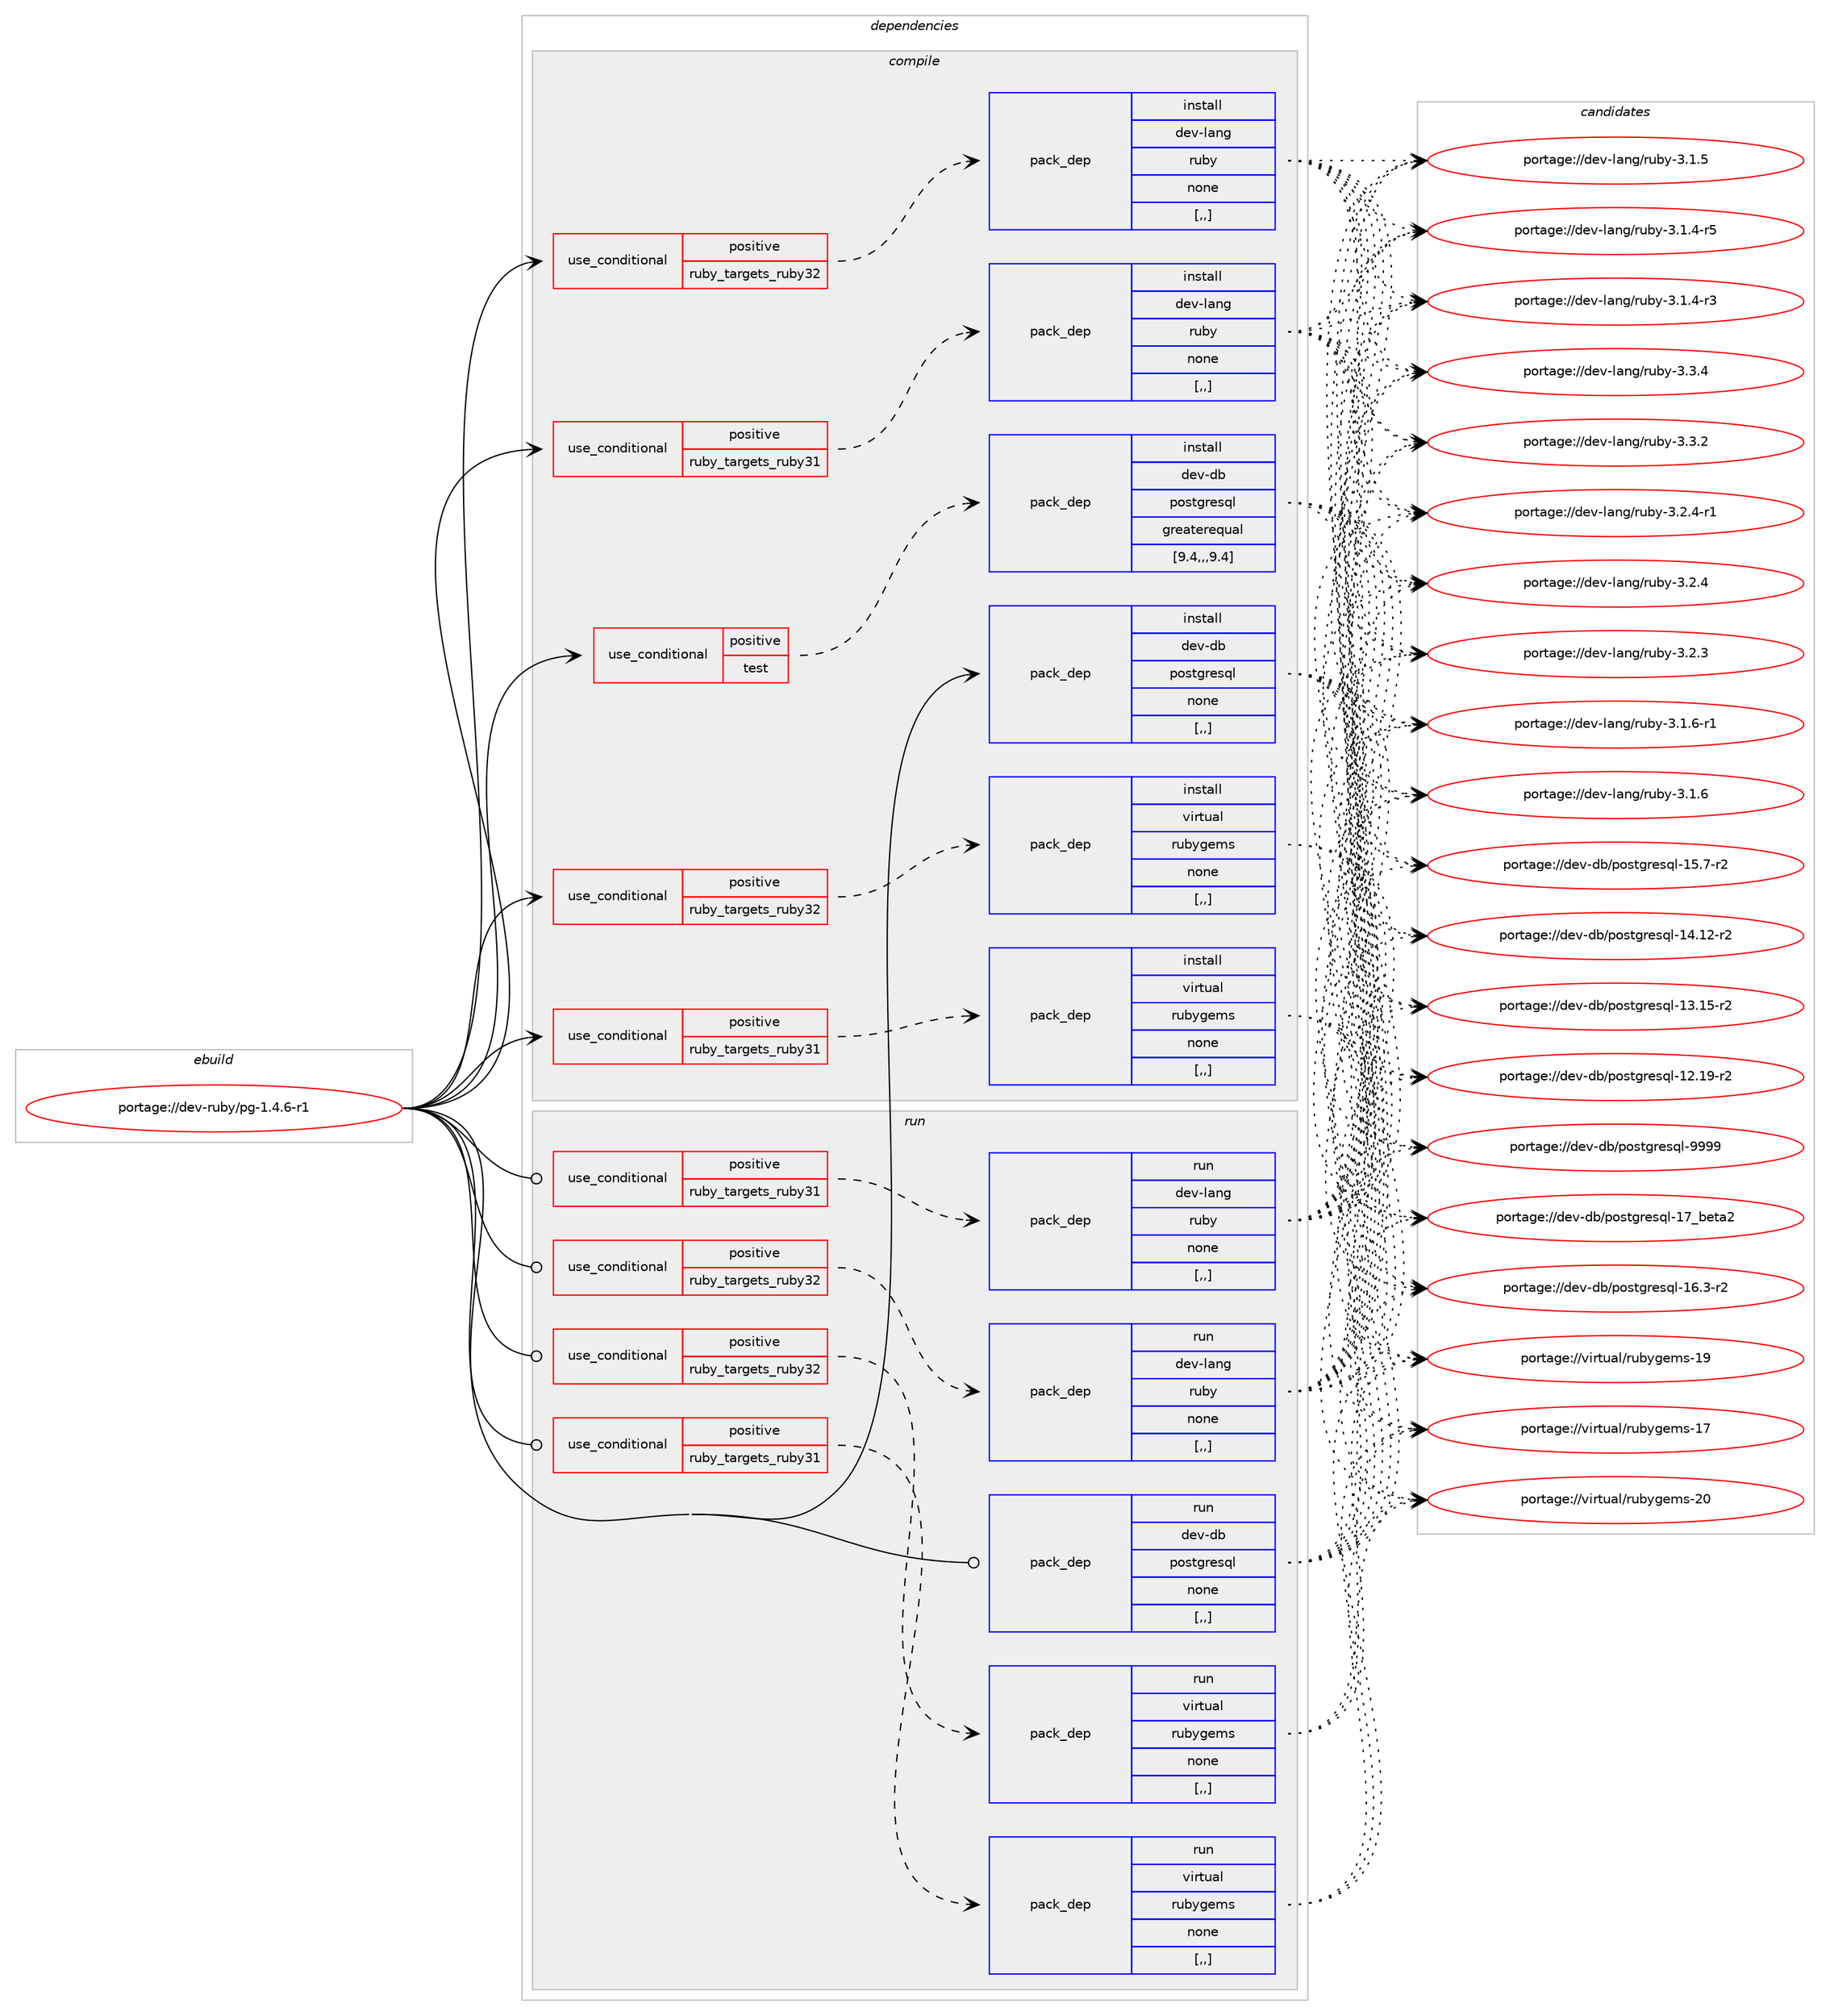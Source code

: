 digraph prolog {

# *************
# Graph options
# *************

newrank=true;
concentrate=true;
compound=true;
graph [rankdir=LR,fontname=Helvetica,fontsize=10,ranksep=1.5];#, ranksep=2.5, nodesep=0.2];
edge  [arrowhead=vee];
node  [fontname=Helvetica,fontsize=10];

# **********
# The ebuild
# **********

subgraph cluster_leftcol {
color=gray;
label=<<i>ebuild</i>>;
id [label="portage://dev-ruby/pg-1.4.6-r1", color=red, width=4, href="../dev-ruby/pg-1.4.6-r1.svg"];
}

# ****************
# The dependencies
# ****************

subgraph cluster_midcol {
color=gray;
label=<<i>dependencies</i>>;
subgraph cluster_compile {
fillcolor="#eeeeee";
style=filled;
label=<<i>compile</i>>;
subgraph cond52427 {
dependency193768 [label=<<TABLE BORDER="0" CELLBORDER="1" CELLSPACING="0" CELLPADDING="4"><TR><TD ROWSPAN="3" CELLPADDING="10">use_conditional</TD></TR><TR><TD>positive</TD></TR><TR><TD>ruby_targets_ruby31</TD></TR></TABLE>>, shape=none, color=red];
subgraph pack139986 {
dependency193769 [label=<<TABLE BORDER="0" CELLBORDER="1" CELLSPACING="0" CELLPADDING="4" WIDTH="220"><TR><TD ROWSPAN="6" CELLPADDING="30">pack_dep</TD></TR><TR><TD WIDTH="110">install</TD></TR><TR><TD>dev-lang</TD></TR><TR><TD>ruby</TD></TR><TR><TD>none</TD></TR><TR><TD>[,,]</TD></TR></TABLE>>, shape=none, color=blue];
}
dependency193768:e -> dependency193769:w [weight=20,style="dashed",arrowhead="vee"];
}
id:e -> dependency193768:w [weight=20,style="solid",arrowhead="vee"];
subgraph cond52428 {
dependency193770 [label=<<TABLE BORDER="0" CELLBORDER="1" CELLSPACING="0" CELLPADDING="4"><TR><TD ROWSPAN="3" CELLPADDING="10">use_conditional</TD></TR><TR><TD>positive</TD></TR><TR><TD>ruby_targets_ruby31</TD></TR></TABLE>>, shape=none, color=red];
subgraph pack139987 {
dependency193771 [label=<<TABLE BORDER="0" CELLBORDER="1" CELLSPACING="0" CELLPADDING="4" WIDTH="220"><TR><TD ROWSPAN="6" CELLPADDING="30">pack_dep</TD></TR><TR><TD WIDTH="110">install</TD></TR><TR><TD>virtual</TD></TR><TR><TD>rubygems</TD></TR><TR><TD>none</TD></TR><TR><TD>[,,]</TD></TR></TABLE>>, shape=none, color=blue];
}
dependency193770:e -> dependency193771:w [weight=20,style="dashed",arrowhead="vee"];
}
id:e -> dependency193770:w [weight=20,style="solid",arrowhead="vee"];
subgraph cond52429 {
dependency193772 [label=<<TABLE BORDER="0" CELLBORDER="1" CELLSPACING="0" CELLPADDING="4"><TR><TD ROWSPAN="3" CELLPADDING="10">use_conditional</TD></TR><TR><TD>positive</TD></TR><TR><TD>ruby_targets_ruby32</TD></TR></TABLE>>, shape=none, color=red];
subgraph pack139988 {
dependency193773 [label=<<TABLE BORDER="0" CELLBORDER="1" CELLSPACING="0" CELLPADDING="4" WIDTH="220"><TR><TD ROWSPAN="6" CELLPADDING="30">pack_dep</TD></TR><TR><TD WIDTH="110">install</TD></TR><TR><TD>dev-lang</TD></TR><TR><TD>ruby</TD></TR><TR><TD>none</TD></TR><TR><TD>[,,]</TD></TR></TABLE>>, shape=none, color=blue];
}
dependency193772:e -> dependency193773:w [weight=20,style="dashed",arrowhead="vee"];
}
id:e -> dependency193772:w [weight=20,style="solid",arrowhead="vee"];
subgraph cond52430 {
dependency193774 [label=<<TABLE BORDER="0" CELLBORDER="1" CELLSPACING="0" CELLPADDING="4"><TR><TD ROWSPAN="3" CELLPADDING="10">use_conditional</TD></TR><TR><TD>positive</TD></TR><TR><TD>ruby_targets_ruby32</TD></TR></TABLE>>, shape=none, color=red];
subgraph pack139989 {
dependency193775 [label=<<TABLE BORDER="0" CELLBORDER="1" CELLSPACING="0" CELLPADDING="4" WIDTH="220"><TR><TD ROWSPAN="6" CELLPADDING="30">pack_dep</TD></TR><TR><TD WIDTH="110">install</TD></TR><TR><TD>virtual</TD></TR><TR><TD>rubygems</TD></TR><TR><TD>none</TD></TR><TR><TD>[,,]</TD></TR></TABLE>>, shape=none, color=blue];
}
dependency193774:e -> dependency193775:w [weight=20,style="dashed",arrowhead="vee"];
}
id:e -> dependency193774:w [weight=20,style="solid",arrowhead="vee"];
subgraph cond52431 {
dependency193776 [label=<<TABLE BORDER="0" CELLBORDER="1" CELLSPACING="0" CELLPADDING="4"><TR><TD ROWSPAN="3" CELLPADDING="10">use_conditional</TD></TR><TR><TD>positive</TD></TR><TR><TD>test</TD></TR></TABLE>>, shape=none, color=red];
subgraph pack139990 {
dependency193777 [label=<<TABLE BORDER="0" CELLBORDER="1" CELLSPACING="0" CELLPADDING="4" WIDTH="220"><TR><TD ROWSPAN="6" CELLPADDING="30">pack_dep</TD></TR><TR><TD WIDTH="110">install</TD></TR><TR><TD>dev-db</TD></TR><TR><TD>postgresql</TD></TR><TR><TD>greaterequal</TD></TR><TR><TD>[9.4,,,9.4]</TD></TR></TABLE>>, shape=none, color=blue];
}
dependency193776:e -> dependency193777:w [weight=20,style="dashed",arrowhead="vee"];
}
id:e -> dependency193776:w [weight=20,style="solid",arrowhead="vee"];
subgraph pack139991 {
dependency193778 [label=<<TABLE BORDER="0" CELLBORDER="1" CELLSPACING="0" CELLPADDING="4" WIDTH="220"><TR><TD ROWSPAN="6" CELLPADDING="30">pack_dep</TD></TR><TR><TD WIDTH="110">install</TD></TR><TR><TD>dev-db</TD></TR><TR><TD>postgresql</TD></TR><TR><TD>none</TD></TR><TR><TD>[,,]</TD></TR></TABLE>>, shape=none, color=blue];
}
id:e -> dependency193778:w [weight=20,style="solid",arrowhead="vee"];
}
subgraph cluster_compileandrun {
fillcolor="#eeeeee";
style=filled;
label=<<i>compile and run</i>>;
}
subgraph cluster_run {
fillcolor="#eeeeee";
style=filled;
label=<<i>run</i>>;
subgraph cond52432 {
dependency193779 [label=<<TABLE BORDER="0" CELLBORDER="1" CELLSPACING="0" CELLPADDING="4"><TR><TD ROWSPAN="3" CELLPADDING="10">use_conditional</TD></TR><TR><TD>positive</TD></TR><TR><TD>ruby_targets_ruby31</TD></TR></TABLE>>, shape=none, color=red];
subgraph pack139992 {
dependency193780 [label=<<TABLE BORDER="0" CELLBORDER="1" CELLSPACING="0" CELLPADDING="4" WIDTH="220"><TR><TD ROWSPAN="6" CELLPADDING="30">pack_dep</TD></TR><TR><TD WIDTH="110">run</TD></TR><TR><TD>dev-lang</TD></TR><TR><TD>ruby</TD></TR><TR><TD>none</TD></TR><TR><TD>[,,]</TD></TR></TABLE>>, shape=none, color=blue];
}
dependency193779:e -> dependency193780:w [weight=20,style="dashed",arrowhead="vee"];
}
id:e -> dependency193779:w [weight=20,style="solid",arrowhead="odot"];
subgraph cond52433 {
dependency193781 [label=<<TABLE BORDER="0" CELLBORDER="1" CELLSPACING="0" CELLPADDING="4"><TR><TD ROWSPAN="3" CELLPADDING="10">use_conditional</TD></TR><TR><TD>positive</TD></TR><TR><TD>ruby_targets_ruby31</TD></TR></TABLE>>, shape=none, color=red];
subgraph pack139993 {
dependency193782 [label=<<TABLE BORDER="0" CELLBORDER="1" CELLSPACING="0" CELLPADDING="4" WIDTH="220"><TR><TD ROWSPAN="6" CELLPADDING="30">pack_dep</TD></TR><TR><TD WIDTH="110">run</TD></TR><TR><TD>virtual</TD></TR><TR><TD>rubygems</TD></TR><TR><TD>none</TD></TR><TR><TD>[,,]</TD></TR></TABLE>>, shape=none, color=blue];
}
dependency193781:e -> dependency193782:w [weight=20,style="dashed",arrowhead="vee"];
}
id:e -> dependency193781:w [weight=20,style="solid",arrowhead="odot"];
subgraph cond52434 {
dependency193783 [label=<<TABLE BORDER="0" CELLBORDER="1" CELLSPACING="0" CELLPADDING="4"><TR><TD ROWSPAN="3" CELLPADDING="10">use_conditional</TD></TR><TR><TD>positive</TD></TR><TR><TD>ruby_targets_ruby32</TD></TR></TABLE>>, shape=none, color=red];
subgraph pack139994 {
dependency193784 [label=<<TABLE BORDER="0" CELLBORDER="1" CELLSPACING="0" CELLPADDING="4" WIDTH="220"><TR><TD ROWSPAN="6" CELLPADDING="30">pack_dep</TD></TR><TR><TD WIDTH="110">run</TD></TR><TR><TD>dev-lang</TD></TR><TR><TD>ruby</TD></TR><TR><TD>none</TD></TR><TR><TD>[,,]</TD></TR></TABLE>>, shape=none, color=blue];
}
dependency193783:e -> dependency193784:w [weight=20,style="dashed",arrowhead="vee"];
}
id:e -> dependency193783:w [weight=20,style="solid",arrowhead="odot"];
subgraph cond52435 {
dependency193785 [label=<<TABLE BORDER="0" CELLBORDER="1" CELLSPACING="0" CELLPADDING="4"><TR><TD ROWSPAN="3" CELLPADDING="10">use_conditional</TD></TR><TR><TD>positive</TD></TR><TR><TD>ruby_targets_ruby32</TD></TR></TABLE>>, shape=none, color=red];
subgraph pack139995 {
dependency193786 [label=<<TABLE BORDER="0" CELLBORDER="1" CELLSPACING="0" CELLPADDING="4" WIDTH="220"><TR><TD ROWSPAN="6" CELLPADDING="30">pack_dep</TD></TR><TR><TD WIDTH="110">run</TD></TR><TR><TD>virtual</TD></TR><TR><TD>rubygems</TD></TR><TR><TD>none</TD></TR><TR><TD>[,,]</TD></TR></TABLE>>, shape=none, color=blue];
}
dependency193785:e -> dependency193786:w [weight=20,style="dashed",arrowhead="vee"];
}
id:e -> dependency193785:w [weight=20,style="solid",arrowhead="odot"];
subgraph pack139996 {
dependency193787 [label=<<TABLE BORDER="0" CELLBORDER="1" CELLSPACING="0" CELLPADDING="4" WIDTH="220"><TR><TD ROWSPAN="6" CELLPADDING="30">pack_dep</TD></TR><TR><TD WIDTH="110">run</TD></TR><TR><TD>dev-db</TD></TR><TR><TD>postgresql</TD></TR><TR><TD>none</TD></TR><TR><TD>[,,]</TD></TR></TABLE>>, shape=none, color=blue];
}
id:e -> dependency193787:w [weight=20,style="solid",arrowhead="odot"];
}
}

# **************
# The candidates
# **************

subgraph cluster_choices {
rank=same;
color=gray;
label=<<i>candidates</i>>;

subgraph choice139986 {
color=black;
nodesep=1;
choice10010111845108971101034711411798121455146514652 [label="portage://dev-lang/ruby-3.3.4", color=red, width=4,href="../dev-lang/ruby-3.3.4.svg"];
choice10010111845108971101034711411798121455146514650 [label="portage://dev-lang/ruby-3.3.2", color=red, width=4,href="../dev-lang/ruby-3.3.2.svg"];
choice100101118451089711010347114117981214551465046524511449 [label="portage://dev-lang/ruby-3.2.4-r1", color=red, width=4,href="../dev-lang/ruby-3.2.4-r1.svg"];
choice10010111845108971101034711411798121455146504652 [label="portage://dev-lang/ruby-3.2.4", color=red, width=4,href="../dev-lang/ruby-3.2.4.svg"];
choice10010111845108971101034711411798121455146504651 [label="portage://dev-lang/ruby-3.2.3", color=red, width=4,href="../dev-lang/ruby-3.2.3.svg"];
choice100101118451089711010347114117981214551464946544511449 [label="portage://dev-lang/ruby-3.1.6-r1", color=red, width=4,href="../dev-lang/ruby-3.1.6-r1.svg"];
choice10010111845108971101034711411798121455146494654 [label="portage://dev-lang/ruby-3.1.6", color=red, width=4,href="../dev-lang/ruby-3.1.6.svg"];
choice10010111845108971101034711411798121455146494653 [label="portage://dev-lang/ruby-3.1.5", color=red, width=4,href="../dev-lang/ruby-3.1.5.svg"];
choice100101118451089711010347114117981214551464946524511453 [label="portage://dev-lang/ruby-3.1.4-r5", color=red, width=4,href="../dev-lang/ruby-3.1.4-r5.svg"];
choice100101118451089711010347114117981214551464946524511451 [label="portage://dev-lang/ruby-3.1.4-r3", color=red, width=4,href="../dev-lang/ruby-3.1.4-r3.svg"];
dependency193769:e -> choice10010111845108971101034711411798121455146514652:w [style=dotted,weight="100"];
dependency193769:e -> choice10010111845108971101034711411798121455146514650:w [style=dotted,weight="100"];
dependency193769:e -> choice100101118451089711010347114117981214551465046524511449:w [style=dotted,weight="100"];
dependency193769:e -> choice10010111845108971101034711411798121455146504652:w [style=dotted,weight="100"];
dependency193769:e -> choice10010111845108971101034711411798121455146504651:w [style=dotted,weight="100"];
dependency193769:e -> choice100101118451089711010347114117981214551464946544511449:w [style=dotted,weight="100"];
dependency193769:e -> choice10010111845108971101034711411798121455146494654:w [style=dotted,weight="100"];
dependency193769:e -> choice10010111845108971101034711411798121455146494653:w [style=dotted,weight="100"];
dependency193769:e -> choice100101118451089711010347114117981214551464946524511453:w [style=dotted,weight="100"];
dependency193769:e -> choice100101118451089711010347114117981214551464946524511451:w [style=dotted,weight="100"];
}
subgraph choice139987 {
color=black;
nodesep=1;
choice118105114116117971084711411798121103101109115455048 [label="portage://virtual/rubygems-20", color=red, width=4,href="../virtual/rubygems-20.svg"];
choice118105114116117971084711411798121103101109115454957 [label="portage://virtual/rubygems-19", color=red, width=4,href="../virtual/rubygems-19.svg"];
choice118105114116117971084711411798121103101109115454955 [label="portage://virtual/rubygems-17", color=red, width=4,href="../virtual/rubygems-17.svg"];
dependency193771:e -> choice118105114116117971084711411798121103101109115455048:w [style=dotted,weight="100"];
dependency193771:e -> choice118105114116117971084711411798121103101109115454957:w [style=dotted,weight="100"];
dependency193771:e -> choice118105114116117971084711411798121103101109115454955:w [style=dotted,weight="100"];
}
subgraph choice139988 {
color=black;
nodesep=1;
choice10010111845108971101034711411798121455146514652 [label="portage://dev-lang/ruby-3.3.4", color=red, width=4,href="../dev-lang/ruby-3.3.4.svg"];
choice10010111845108971101034711411798121455146514650 [label="portage://dev-lang/ruby-3.3.2", color=red, width=4,href="../dev-lang/ruby-3.3.2.svg"];
choice100101118451089711010347114117981214551465046524511449 [label="portage://dev-lang/ruby-3.2.4-r1", color=red, width=4,href="../dev-lang/ruby-3.2.4-r1.svg"];
choice10010111845108971101034711411798121455146504652 [label="portage://dev-lang/ruby-3.2.4", color=red, width=4,href="../dev-lang/ruby-3.2.4.svg"];
choice10010111845108971101034711411798121455146504651 [label="portage://dev-lang/ruby-3.2.3", color=red, width=4,href="../dev-lang/ruby-3.2.3.svg"];
choice100101118451089711010347114117981214551464946544511449 [label="portage://dev-lang/ruby-3.1.6-r1", color=red, width=4,href="../dev-lang/ruby-3.1.6-r1.svg"];
choice10010111845108971101034711411798121455146494654 [label="portage://dev-lang/ruby-3.1.6", color=red, width=4,href="../dev-lang/ruby-3.1.6.svg"];
choice10010111845108971101034711411798121455146494653 [label="portage://dev-lang/ruby-3.1.5", color=red, width=4,href="../dev-lang/ruby-3.1.5.svg"];
choice100101118451089711010347114117981214551464946524511453 [label="portage://dev-lang/ruby-3.1.4-r5", color=red, width=4,href="../dev-lang/ruby-3.1.4-r5.svg"];
choice100101118451089711010347114117981214551464946524511451 [label="portage://dev-lang/ruby-3.1.4-r3", color=red, width=4,href="../dev-lang/ruby-3.1.4-r3.svg"];
dependency193773:e -> choice10010111845108971101034711411798121455146514652:w [style=dotted,weight="100"];
dependency193773:e -> choice10010111845108971101034711411798121455146514650:w [style=dotted,weight="100"];
dependency193773:e -> choice100101118451089711010347114117981214551465046524511449:w [style=dotted,weight="100"];
dependency193773:e -> choice10010111845108971101034711411798121455146504652:w [style=dotted,weight="100"];
dependency193773:e -> choice10010111845108971101034711411798121455146504651:w [style=dotted,weight="100"];
dependency193773:e -> choice100101118451089711010347114117981214551464946544511449:w [style=dotted,weight="100"];
dependency193773:e -> choice10010111845108971101034711411798121455146494654:w [style=dotted,weight="100"];
dependency193773:e -> choice10010111845108971101034711411798121455146494653:w [style=dotted,weight="100"];
dependency193773:e -> choice100101118451089711010347114117981214551464946524511453:w [style=dotted,weight="100"];
dependency193773:e -> choice100101118451089711010347114117981214551464946524511451:w [style=dotted,weight="100"];
}
subgraph choice139989 {
color=black;
nodesep=1;
choice118105114116117971084711411798121103101109115455048 [label="portage://virtual/rubygems-20", color=red, width=4,href="../virtual/rubygems-20.svg"];
choice118105114116117971084711411798121103101109115454957 [label="portage://virtual/rubygems-19", color=red, width=4,href="../virtual/rubygems-19.svg"];
choice118105114116117971084711411798121103101109115454955 [label="portage://virtual/rubygems-17", color=red, width=4,href="../virtual/rubygems-17.svg"];
dependency193775:e -> choice118105114116117971084711411798121103101109115455048:w [style=dotted,weight="100"];
dependency193775:e -> choice118105114116117971084711411798121103101109115454957:w [style=dotted,weight="100"];
dependency193775:e -> choice118105114116117971084711411798121103101109115454955:w [style=dotted,weight="100"];
}
subgraph choice139990 {
color=black;
nodesep=1;
choice1001011184510098471121111151161031141011151131084557575757 [label="portage://dev-db/postgresql-9999", color=red, width=4,href="../dev-db/postgresql-9999.svg"];
choice10010111845100984711211111511610311410111511310845495595981011169750 [label="portage://dev-db/postgresql-17_beta2", color=red, width=4,href="../dev-db/postgresql-17_beta2.svg"];
choice10010111845100984711211111511610311410111511310845495446514511450 [label="portage://dev-db/postgresql-16.3-r2", color=red, width=4,href="../dev-db/postgresql-16.3-r2.svg"];
choice10010111845100984711211111511610311410111511310845495346554511450 [label="portage://dev-db/postgresql-15.7-r2", color=red, width=4,href="../dev-db/postgresql-15.7-r2.svg"];
choice1001011184510098471121111151161031141011151131084549524649504511450 [label="portage://dev-db/postgresql-14.12-r2", color=red, width=4,href="../dev-db/postgresql-14.12-r2.svg"];
choice1001011184510098471121111151161031141011151131084549514649534511450 [label="portage://dev-db/postgresql-13.15-r2", color=red, width=4,href="../dev-db/postgresql-13.15-r2.svg"];
choice1001011184510098471121111151161031141011151131084549504649574511450 [label="portage://dev-db/postgresql-12.19-r2", color=red, width=4,href="../dev-db/postgresql-12.19-r2.svg"];
dependency193777:e -> choice1001011184510098471121111151161031141011151131084557575757:w [style=dotted,weight="100"];
dependency193777:e -> choice10010111845100984711211111511610311410111511310845495595981011169750:w [style=dotted,weight="100"];
dependency193777:e -> choice10010111845100984711211111511610311410111511310845495446514511450:w [style=dotted,weight="100"];
dependency193777:e -> choice10010111845100984711211111511610311410111511310845495346554511450:w [style=dotted,weight="100"];
dependency193777:e -> choice1001011184510098471121111151161031141011151131084549524649504511450:w [style=dotted,weight="100"];
dependency193777:e -> choice1001011184510098471121111151161031141011151131084549514649534511450:w [style=dotted,weight="100"];
dependency193777:e -> choice1001011184510098471121111151161031141011151131084549504649574511450:w [style=dotted,weight="100"];
}
subgraph choice139991 {
color=black;
nodesep=1;
choice1001011184510098471121111151161031141011151131084557575757 [label="portage://dev-db/postgresql-9999", color=red, width=4,href="../dev-db/postgresql-9999.svg"];
choice10010111845100984711211111511610311410111511310845495595981011169750 [label="portage://dev-db/postgresql-17_beta2", color=red, width=4,href="../dev-db/postgresql-17_beta2.svg"];
choice10010111845100984711211111511610311410111511310845495446514511450 [label="portage://dev-db/postgresql-16.3-r2", color=red, width=4,href="../dev-db/postgresql-16.3-r2.svg"];
choice10010111845100984711211111511610311410111511310845495346554511450 [label="portage://dev-db/postgresql-15.7-r2", color=red, width=4,href="../dev-db/postgresql-15.7-r2.svg"];
choice1001011184510098471121111151161031141011151131084549524649504511450 [label="portage://dev-db/postgresql-14.12-r2", color=red, width=4,href="../dev-db/postgresql-14.12-r2.svg"];
choice1001011184510098471121111151161031141011151131084549514649534511450 [label="portage://dev-db/postgresql-13.15-r2", color=red, width=4,href="../dev-db/postgresql-13.15-r2.svg"];
choice1001011184510098471121111151161031141011151131084549504649574511450 [label="portage://dev-db/postgresql-12.19-r2", color=red, width=4,href="../dev-db/postgresql-12.19-r2.svg"];
dependency193778:e -> choice1001011184510098471121111151161031141011151131084557575757:w [style=dotted,weight="100"];
dependency193778:e -> choice10010111845100984711211111511610311410111511310845495595981011169750:w [style=dotted,weight="100"];
dependency193778:e -> choice10010111845100984711211111511610311410111511310845495446514511450:w [style=dotted,weight="100"];
dependency193778:e -> choice10010111845100984711211111511610311410111511310845495346554511450:w [style=dotted,weight="100"];
dependency193778:e -> choice1001011184510098471121111151161031141011151131084549524649504511450:w [style=dotted,weight="100"];
dependency193778:e -> choice1001011184510098471121111151161031141011151131084549514649534511450:w [style=dotted,weight="100"];
dependency193778:e -> choice1001011184510098471121111151161031141011151131084549504649574511450:w [style=dotted,weight="100"];
}
subgraph choice139992 {
color=black;
nodesep=1;
choice10010111845108971101034711411798121455146514652 [label="portage://dev-lang/ruby-3.3.4", color=red, width=4,href="../dev-lang/ruby-3.3.4.svg"];
choice10010111845108971101034711411798121455146514650 [label="portage://dev-lang/ruby-3.3.2", color=red, width=4,href="../dev-lang/ruby-3.3.2.svg"];
choice100101118451089711010347114117981214551465046524511449 [label="portage://dev-lang/ruby-3.2.4-r1", color=red, width=4,href="../dev-lang/ruby-3.2.4-r1.svg"];
choice10010111845108971101034711411798121455146504652 [label="portage://dev-lang/ruby-3.2.4", color=red, width=4,href="../dev-lang/ruby-3.2.4.svg"];
choice10010111845108971101034711411798121455146504651 [label="portage://dev-lang/ruby-3.2.3", color=red, width=4,href="../dev-lang/ruby-3.2.3.svg"];
choice100101118451089711010347114117981214551464946544511449 [label="portage://dev-lang/ruby-3.1.6-r1", color=red, width=4,href="../dev-lang/ruby-3.1.6-r1.svg"];
choice10010111845108971101034711411798121455146494654 [label="portage://dev-lang/ruby-3.1.6", color=red, width=4,href="../dev-lang/ruby-3.1.6.svg"];
choice10010111845108971101034711411798121455146494653 [label="portage://dev-lang/ruby-3.1.5", color=red, width=4,href="../dev-lang/ruby-3.1.5.svg"];
choice100101118451089711010347114117981214551464946524511453 [label="portage://dev-lang/ruby-3.1.4-r5", color=red, width=4,href="../dev-lang/ruby-3.1.4-r5.svg"];
choice100101118451089711010347114117981214551464946524511451 [label="portage://dev-lang/ruby-3.1.4-r3", color=red, width=4,href="../dev-lang/ruby-3.1.4-r3.svg"];
dependency193780:e -> choice10010111845108971101034711411798121455146514652:w [style=dotted,weight="100"];
dependency193780:e -> choice10010111845108971101034711411798121455146514650:w [style=dotted,weight="100"];
dependency193780:e -> choice100101118451089711010347114117981214551465046524511449:w [style=dotted,weight="100"];
dependency193780:e -> choice10010111845108971101034711411798121455146504652:w [style=dotted,weight="100"];
dependency193780:e -> choice10010111845108971101034711411798121455146504651:w [style=dotted,weight="100"];
dependency193780:e -> choice100101118451089711010347114117981214551464946544511449:w [style=dotted,weight="100"];
dependency193780:e -> choice10010111845108971101034711411798121455146494654:w [style=dotted,weight="100"];
dependency193780:e -> choice10010111845108971101034711411798121455146494653:w [style=dotted,weight="100"];
dependency193780:e -> choice100101118451089711010347114117981214551464946524511453:w [style=dotted,weight="100"];
dependency193780:e -> choice100101118451089711010347114117981214551464946524511451:w [style=dotted,weight="100"];
}
subgraph choice139993 {
color=black;
nodesep=1;
choice118105114116117971084711411798121103101109115455048 [label="portage://virtual/rubygems-20", color=red, width=4,href="../virtual/rubygems-20.svg"];
choice118105114116117971084711411798121103101109115454957 [label="portage://virtual/rubygems-19", color=red, width=4,href="../virtual/rubygems-19.svg"];
choice118105114116117971084711411798121103101109115454955 [label="portage://virtual/rubygems-17", color=red, width=4,href="../virtual/rubygems-17.svg"];
dependency193782:e -> choice118105114116117971084711411798121103101109115455048:w [style=dotted,weight="100"];
dependency193782:e -> choice118105114116117971084711411798121103101109115454957:w [style=dotted,weight="100"];
dependency193782:e -> choice118105114116117971084711411798121103101109115454955:w [style=dotted,weight="100"];
}
subgraph choice139994 {
color=black;
nodesep=1;
choice10010111845108971101034711411798121455146514652 [label="portage://dev-lang/ruby-3.3.4", color=red, width=4,href="../dev-lang/ruby-3.3.4.svg"];
choice10010111845108971101034711411798121455146514650 [label="portage://dev-lang/ruby-3.3.2", color=red, width=4,href="../dev-lang/ruby-3.3.2.svg"];
choice100101118451089711010347114117981214551465046524511449 [label="portage://dev-lang/ruby-3.2.4-r1", color=red, width=4,href="../dev-lang/ruby-3.2.4-r1.svg"];
choice10010111845108971101034711411798121455146504652 [label="portage://dev-lang/ruby-3.2.4", color=red, width=4,href="../dev-lang/ruby-3.2.4.svg"];
choice10010111845108971101034711411798121455146504651 [label="portage://dev-lang/ruby-3.2.3", color=red, width=4,href="../dev-lang/ruby-3.2.3.svg"];
choice100101118451089711010347114117981214551464946544511449 [label="portage://dev-lang/ruby-3.1.6-r1", color=red, width=4,href="../dev-lang/ruby-3.1.6-r1.svg"];
choice10010111845108971101034711411798121455146494654 [label="portage://dev-lang/ruby-3.1.6", color=red, width=4,href="../dev-lang/ruby-3.1.6.svg"];
choice10010111845108971101034711411798121455146494653 [label="portage://dev-lang/ruby-3.1.5", color=red, width=4,href="../dev-lang/ruby-3.1.5.svg"];
choice100101118451089711010347114117981214551464946524511453 [label="portage://dev-lang/ruby-3.1.4-r5", color=red, width=4,href="../dev-lang/ruby-3.1.4-r5.svg"];
choice100101118451089711010347114117981214551464946524511451 [label="portage://dev-lang/ruby-3.1.4-r3", color=red, width=4,href="../dev-lang/ruby-3.1.4-r3.svg"];
dependency193784:e -> choice10010111845108971101034711411798121455146514652:w [style=dotted,weight="100"];
dependency193784:e -> choice10010111845108971101034711411798121455146514650:w [style=dotted,weight="100"];
dependency193784:e -> choice100101118451089711010347114117981214551465046524511449:w [style=dotted,weight="100"];
dependency193784:e -> choice10010111845108971101034711411798121455146504652:w [style=dotted,weight="100"];
dependency193784:e -> choice10010111845108971101034711411798121455146504651:w [style=dotted,weight="100"];
dependency193784:e -> choice100101118451089711010347114117981214551464946544511449:w [style=dotted,weight="100"];
dependency193784:e -> choice10010111845108971101034711411798121455146494654:w [style=dotted,weight="100"];
dependency193784:e -> choice10010111845108971101034711411798121455146494653:w [style=dotted,weight="100"];
dependency193784:e -> choice100101118451089711010347114117981214551464946524511453:w [style=dotted,weight="100"];
dependency193784:e -> choice100101118451089711010347114117981214551464946524511451:w [style=dotted,weight="100"];
}
subgraph choice139995 {
color=black;
nodesep=1;
choice118105114116117971084711411798121103101109115455048 [label="portage://virtual/rubygems-20", color=red, width=4,href="../virtual/rubygems-20.svg"];
choice118105114116117971084711411798121103101109115454957 [label="portage://virtual/rubygems-19", color=red, width=4,href="../virtual/rubygems-19.svg"];
choice118105114116117971084711411798121103101109115454955 [label="portage://virtual/rubygems-17", color=red, width=4,href="../virtual/rubygems-17.svg"];
dependency193786:e -> choice118105114116117971084711411798121103101109115455048:w [style=dotted,weight="100"];
dependency193786:e -> choice118105114116117971084711411798121103101109115454957:w [style=dotted,weight="100"];
dependency193786:e -> choice118105114116117971084711411798121103101109115454955:w [style=dotted,weight="100"];
}
subgraph choice139996 {
color=black;
nodesep=1;
choice1001011184510098471121111151161031141011151131084557575757 [label="portage://dev-db/postgresql-9999", color=red, width=4,href="../dev-db/postgresql-9999.svg"];
choice10010111845100984711211111511610311410111511310845495595981011169750 [label="portage://dev-db/postgresql-17_beta2", color=red, width=4,href="../dev-db/postgresql-17_beta2.svg"];
choice10010111845100984711211111511610311410111511310845495446514511450 [label="portage://dev-db/postgresql-16.3-r2", color=red, width=4,href="../dev-db/postgresql-16.3-r2.svg"];
choice10010111845100984711211111511610311410111511310845495346554511450 [label="portage://dev-db/postgresql-15.7-r2", color=red, width=4,href="../dev-db/postgresql-15.7-r2.svg"];
choice1001011184510098471121111151161031141011151131084549524649504511450 [label="portage://dev-db/postgresql-14.12-r2", color=red, width=4,href="../dev-db/postgresql-14.12-r2.svg"];
choice1001011184510098471121111151161031141011151131084549514649534511450 [label="portage://dev-db/postgresql-13.15-r2", color=red, width=4,href="../dev-db/postgresql-13.15-r2.svg"];
choice1001011184510098471121111151161031141011151131084549504649574511450 [label="portage://dev-db/postgresql-12.19-r2", color=red, width=4,href="../dev-db/postgresql-12.19-r2.svg"];
dependency193787:e -> choice1001011184510098471121111151161031141011151131084557575757:w [style=dotted,weight="100"];
dependency193787:e -> choice10010111845100984711211111511610311410111511310845495595981011169750:w [style=dotted,weight="100"];
dependency193787:e -> choice10010111845100984711211111511610311410111511310845495446514511450:w [style=dotted,weight="100"];
dependency193787:e -> choice10010111845100984711211111511610311410111511310845495346554511450:w [style=dotted,weight="100"];
dependency193787:e -> choice1001011184510098471121111151161031141011151131084549524649504511450:w [style=dotted,weight="100"];
dependency193787:e -> choice1001011184510098471121111151161031141011151131084549514649534511450:w [style=dotted,weight="100"];
dependency193787:e -> choice1001011184510098471121111151161031141011151131084549504649574511450:w [style=dotted,weight="100"];
}
}

}
